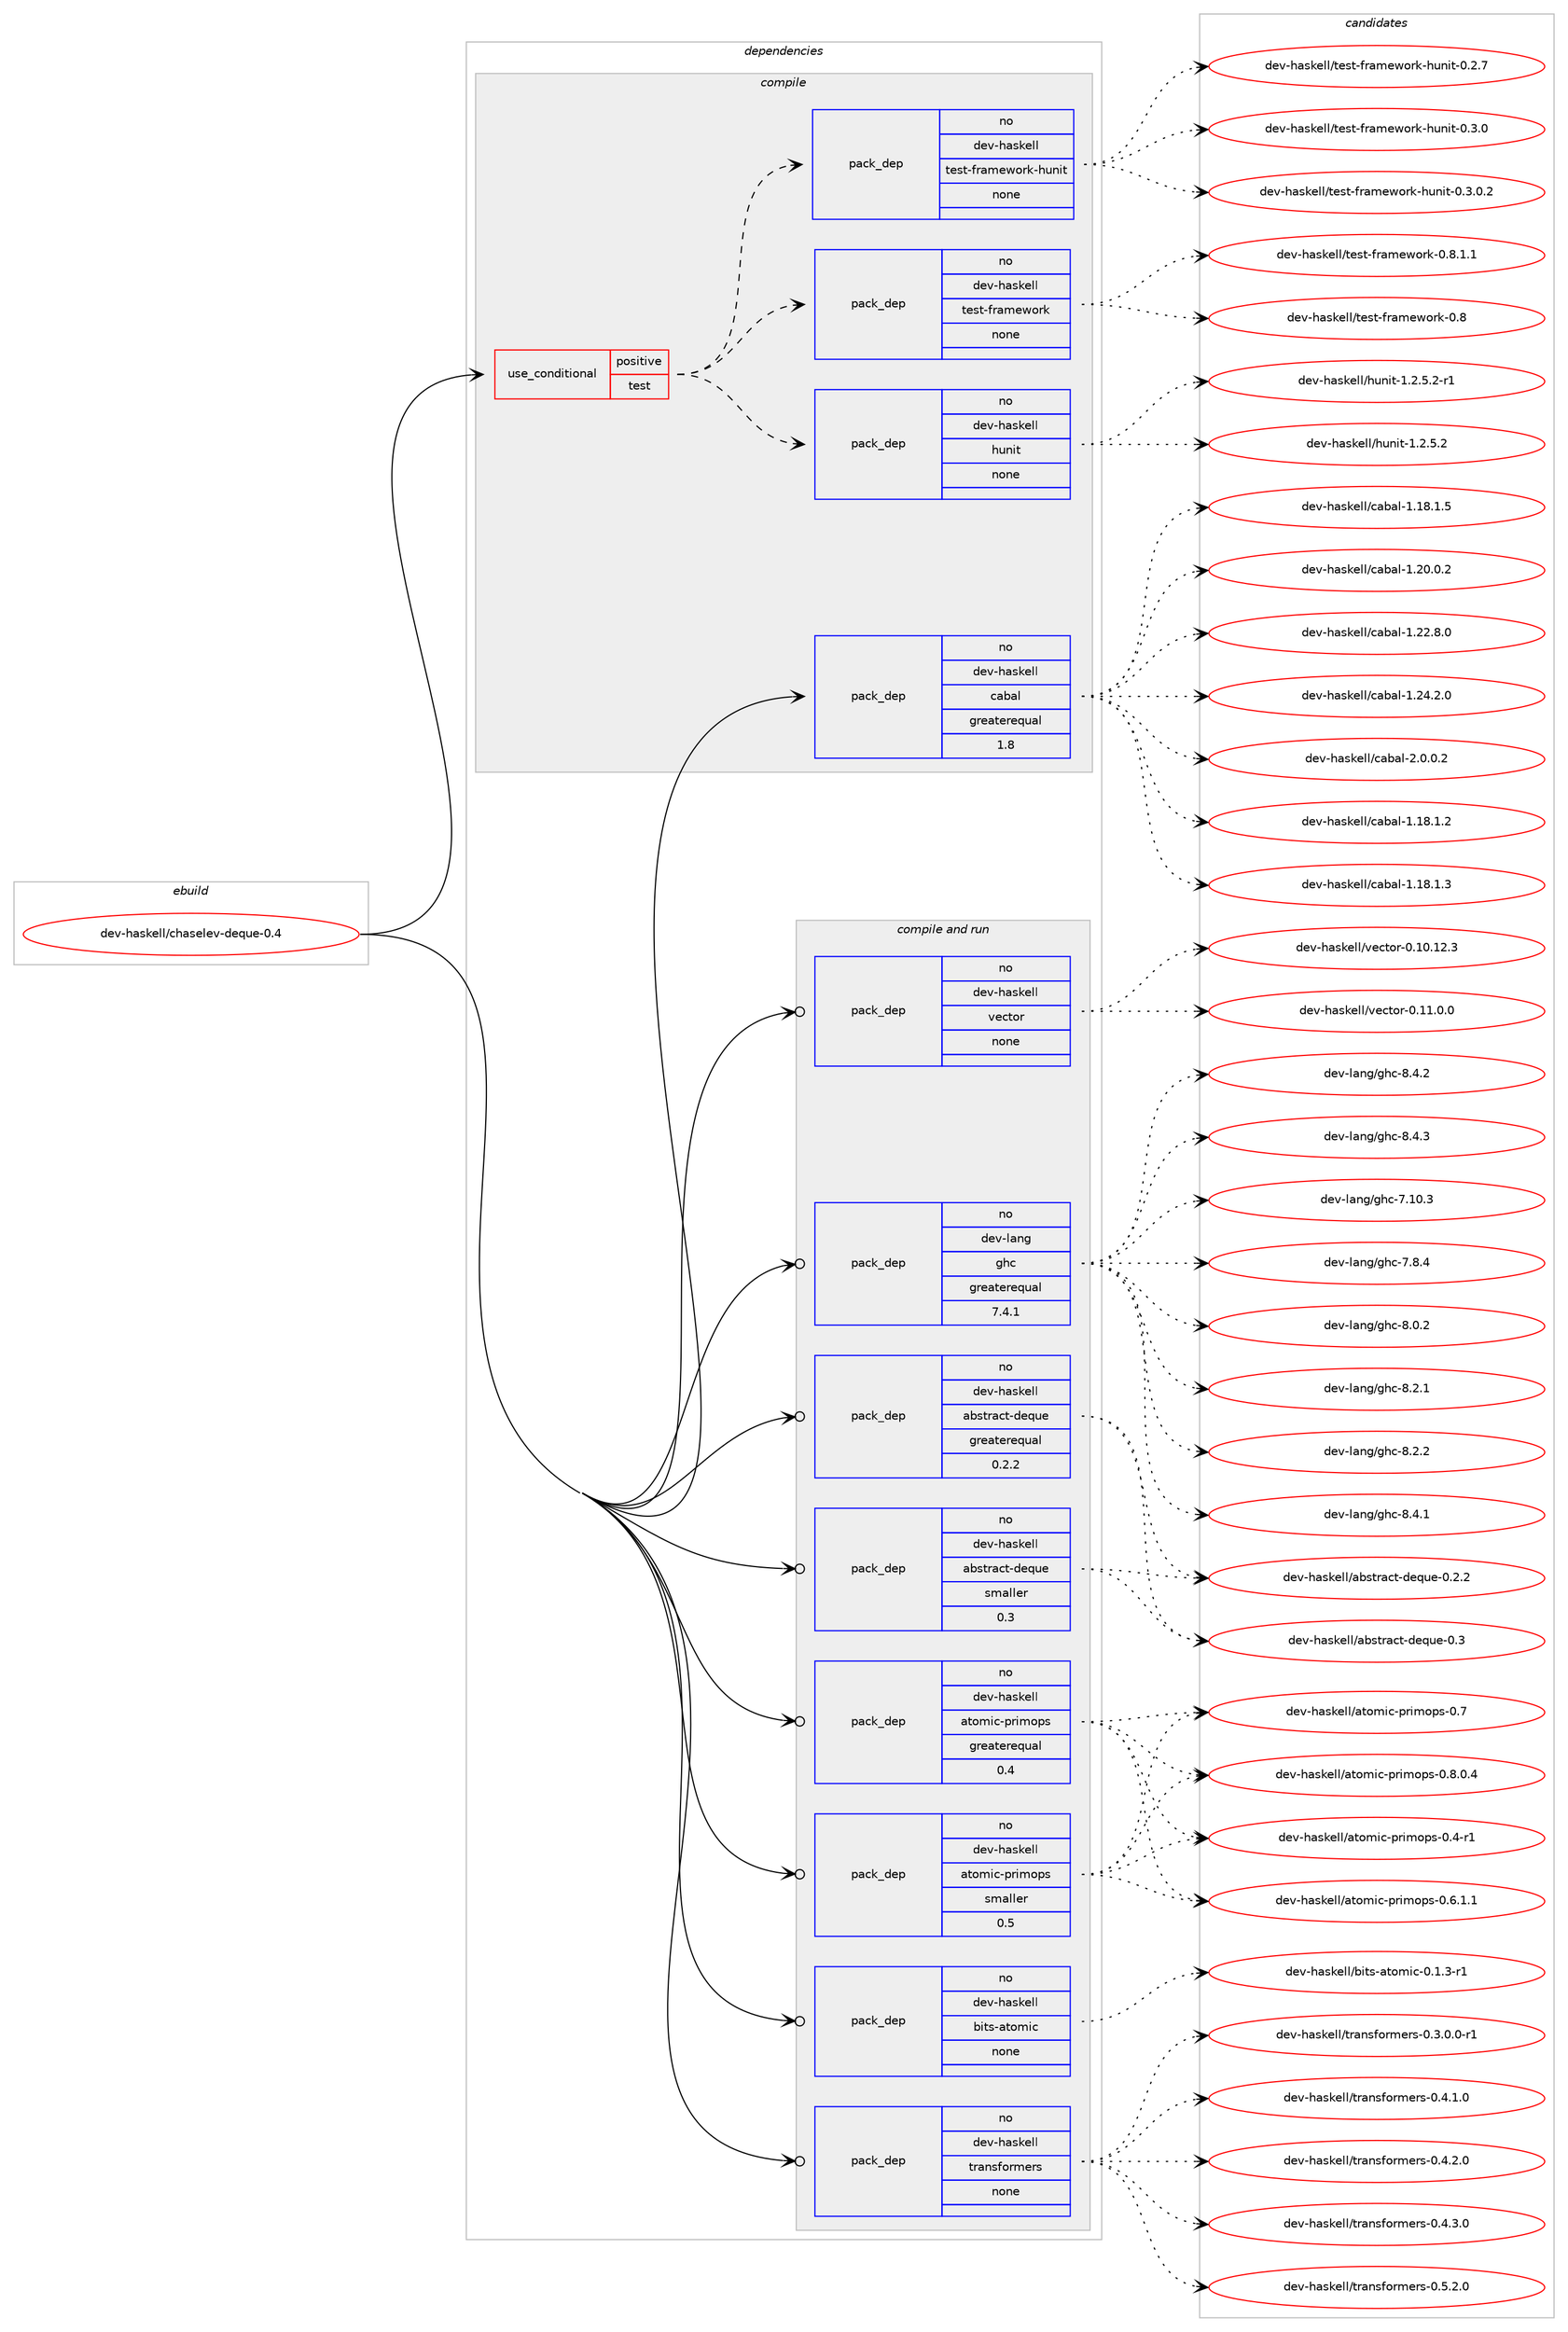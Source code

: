 digraph prolog {

# *************
# Graph options
# *************

newrank=true;
concentrate=true;
compound=true;
graph [rankdir=LR,fontname=Helvetica,fontsize=10,ranksep=1.5];#, ranksep=2.5, nodesep=0.2];
edge  [arrowhead=vee];
node  [fontname=Helvetica,fontsize=10];

# **********
# The ebuild
# **********

subgraph cluster_leftcol {
color=gray;
rank=same;
label=<<i>ebuild</i>>;
id [label="dev-haskell/chaselev-deque-0.4", color=red, width=4, href="../dev-haskell/chaselev-deque-0.4.svg"];
}

# ****************
# The dependencies
# ****************

subgraph cluster_midcol {
color=gray;
label=<<i>dependencies</i>>;
subgraph cluster_compile {
fillcolor="#eeeeee";
style=filled;
label=<<i>compile</i>>;
subgraph cond358919 {
dependency1328349 [label=<<TABLE BORDER="0" CELLBORDER="1" CELLSPACING="0" CELLPADDING="4"><TR><TD ROWSPAN="3" CELLPADDING="10">use_conditional</TD></TR><TR><TD>positive</TD></TR><TR><TD>test</TD></TR></TABLE>>, shape=none, color=red];
subgraph pack948239 {
dependency1328350 [label=<<TABLE BORDER="0" CELLBORDER="1" CELLSPACING="0" CELLPADDING="4" WIDTH="220"><TR><TD ROWSPAN="6" CELLPADDING="30">pack_dep</TD></TR><TR><TD WIDTH="110">no</TD></TR><TR><TD>dev-haskell</TD></TR><TR><TD>hunit</TD></TR><TR><TD>none</TD></TR><TR><TD></TD></TR></TABLE>>, shape=none, color=blue];
}
dependency1328349:e -> dependency1328350:w [weight=20,style="dashed",arrowhead="vee"];
subgraph pack948240 {
dependency1328351 [label=<<TABLE BORDER="0" CELLBORDER="1" CELLSPACING="0" CELLPADDING="4" WIDTH="220"><TR><TD ROWSPAN="6" CELLPADDING="30">pack_dep</TD></TR><TR><TD WIDTH="110">no</TD></TR><TR><TD>dev-haskell</TD></TR><TR><TD>test-framework</TD></TR><TR><TD>none</TD></TR><TR><TD></TD></TR></TABLE>>, shape=none, color=blue];
}
dependency1328349:e -> dependency1328351:w [weight=20,style="dashed",arrowhead="vee"];
subgraph pack948241 {
dependency1328352 [label=<<TABLE BORDER="0" CELLBORDER="1" CELLSPACING="0" CELLPADDING="4" WIDTH="220"><TR><TD ROWSPAN="6" CELLPADDING="30">pack_dep</TD></TR><TR><TD WIDTH="110">no</TD></TR><TR><TD>dev-haskell</TD></TR><TR><TD>test-framework-hunit</TD></TR><TR><TD>none</TD></TR><TR><TD></TD></TR></TABLE>>, shape=none, color=blue];
}
dependency1328349:e -> dependency1328352:w [weight=20,style="dashed",arrowhead="vee"];
}
id:e -> dependency1328349:w [weight=20,style="solid",arrowhead="vee"];
subgraph pack948242 {
dependency1328353 [label=<<TABLE BORDER="0" CELLBORDER="1" CELLSPACING="0" CELLPADDING="4" WIDTH="220"><TR><TD ROWSPAN="6" CELLPADDING="30">pack_dep</TD></TR><TR><TD WIDTH="110">no</TD></TR><TR><TD>dev-haskell</TD></TR><TR><TD>cabal</TD></TR><TR><TD>greaterequal</TD></TR><TR><TD>1.8</TD></TR></TABLE>>, shape=none, color=blue];
}
id:e -> dependency1328353:w [weight=20,style="solid",arrowhead="vee"];
}
subgraph cluster_compileandrun {
fillcolor="#eeeeee";
style=filled;
label=<<i>compile and run</i>>;
subgraph pack948243 {
dependency1328354 [label=<<TABLE BORDER="0" CELLBORDER="1" CELLSPACING="0" CELLPADDING="4" WIDTH="220"><TR><TD ROWSPAN="6" CELLPADDING="30">pack_dep</TD></TR><TR><TD WIDTH="110">no</TD></TR><TR><TD>dev-haskell</TD></TR><TR><TD>abstract-deque</TD></TR><TR><TD>greaterequal</TD></TR><TR><TD>0.2.2</TD></TR></TABLE>>, shape=none, color=blue];
}
id:e -> dependency1328354:w [weight=20,style="solid",arrowhead="odotvee"];
subgraph pack948244 {
dependency1328355 [label=<<TABLE BORDER="0" CELLBORDER="1" CELLSPACING="0" CELLPADDING="4" WIDTH="220"><TR><TD ROWSPAN="6" CELLPADDING="30">pack_dep</TD></TR><TR><TD WIDTH="110">no</TD></TR><TR><TD>dev-haskell</TD></TR><TR><TD>abstract-deque</TD></TR><TR><TD>smaller</TD></TR><TR><TD>0.3</TD></TR></TABLE>>, shape=none, color=blue];
}
id:e -> dependency1328355:w [weight=20,style="solid",arrowhead="odotvee"];
subgraph pack948245 {
dependency1328356 [label=<<TABLE BORDER="0" CELLBORDER="1" CELLSPACING="0" CELLPADDING="4" WIDTH="220"><TR><TD ROWSPAN="6" CELLPADDING="30">pack_dep</TD></TR><TR><TD WIDTH="110">no</TD></TR><TR><TD>dev-haskell</TD></TR><TR><TD>atomic-primops</TD></TR><TR><TD>greaterequal</TD></TR><TR><TD>0.4</TD></TR></TABLE>>, shape=none, color=blue];
}
id:e -> dependency1328356:w [weight=20,style="solid",arrowhead="odotvee"];
subgraph pack948246 {
dependency1328357 [label=<<TABLE BORDER="0" CELLBORDER="1" CELLSPACING="0" CELLPADDING="4" WIDTH="220"><TR><TD ROWSPAN="6" CELLPADDING="30">pack_dep</TD></TR><TR><TD WIDTH="110">no</TD></TR><TR><TD>dev-haskell</TD></TR><TR><TD>atomic-primops</TD></TR><TR><TD>smaller</TD></TR><TR><TD>0.5</TD></TR></TABLE>>, shape=none, color=blue];
}
id:e -> dependency1328357:w [weight=20,style="solid",arrowhead="odotvee"];
subgraph pack948247 {
dependency1328358 [label=<<TABLE BORDER="0" CELLBORDER="1" CELLSPACING="0" CELLPADDING="4" WIDTH="220"><TR><TD ROWSPAN="6" CELLPADDING="30">pack_dep</TD></TR><TR><TD WIDTH="110">no</TD></TR><TR><TD>dev-haskell</TD></TR><TR><TD>bits-atomic</TD></TR><TR><TD>none</TD></TR><TR><TD></TD></TR></TABLE>>, shape=none, color=blue];
}
id:e -> dependency1328358:w [weight=20,style="solid",arrowhead="odotvee"];
subgraph pack948248 {
dependency1328359 [label=<<TABLE BORDER="0" CELLBORDER="1" CELLSPACING="0" CELLPADDING="4" WIDTH="220"><TR><TD ROWSPAN="6" CELLPADDING="30">pack_dep</TD></TR><TR><TD WIDTH="110">no</TD></TR><TR><TD>dev-haskell</TD></TR><TR><TD>transformers</TD></TR><TR><TD>none</TD></TR><TR><TD></TD></TR></TABLE>>, shape=none, color=blue];
}
id:e -> dependency1328359:w [weight=20,style="solid",arrowhead="odotvee"];
subgraph pack948249 {
dependency1328360 [label=<<TABLE BORDER="0" CELLBORDER="1" CELLSPACING="0" CELLPADDING="4" WIDTH="220"><TR><TD ROWSPAN="6" CELLPADDING="30">pack_dep</TD></TR><TR><TD WIDTH="110">no</TD></TR><TR><TD>dev-haskell</TD></TR><TR><TD>vector</TD></TR><TR><TD>none</TD></TR><TR><TD></TD></TR></TABLE>>, shape=none, color=blue];
}
id:e -> dependency1328360:w [weight=20,style="solid",arrowhead="odotvee"];
subgraph pack948250 {
dependency1328361 [label=<<TABLE BORDER="0" CELLBORDER="1" CELLSPACING="0" CELLPADDING="4" WIDTH="220"><TR><TD ROWSPAN="6" CELLPADDING="30">pack_dep</TD></TR><TR><TD WIDTH="110">no</TD></TR><TR><TD>dev-lang</TD></TR><TR><TD>ghc</TD></TR><TR><TD>greaterequal</TD></TR><TR><TD>7.4.1</TD></TR></TABLE>>, shape=none, color=blue];
}
id:e -> dependency1328361:w [weight=20,style="solid",arrowhead="odotvee"];
}
subgraph cluster_run {
fillcolor="#eeeeee";
style=filled;
label=<<i>run</i>>;
}
}

# **************
# The candidates
# **************

subgraph cluster_choices {
rank=same;
color=gray;
label=<<i>candidates</i>>;

subgraph choice948239 {
color=black;
nodesep=1;
choice1001011184510497115107101108108471041171101051164549465046534650 [label="dev-haskell/hunit-1.2.5.2", color=red, width=4,href="../dev-haskell/hunit-1.2.5.2.svg"];
choice10010111845104971151071011081084710411711010511645494650465346504511449 [label="dev-haskell/hunit-1.2.5.2-r1", color=red, width=4,href="../dev-haskell/hunit-1.2.5.2-r1.svg"];
dependency1328350:e -> choice1001011184510497115107101108108471041171101051164549465046534650:w [style=dotted,weight="100"];
dependency1328350:e -> choice10010111845104971151071011081084710411711010511645494650465346504511449:w [style=dotted,weight="100"];
}
subgraph choice948240 {
color=black;
nodesep=1;
choice100101118451049711510710110810847116101115116451021149710910111911111410745484656 [label="dev-haskell/test-framework-0.8", color=red, width=4,href="../dev-haskell/test-framework-0.8.svg"];
choice10010111845104971151071011081084711610111511645102114971091011191111141074548465646494649 [label="dev-haskell/test-framework-0.8.1.1", color=red, width=4,href="../dev-haskell/test-framework-0.8.1.1.svg"];
dependency1328351:e -> choice100101118451049711510710110810847116101115116451021149710910111911111410745484656:w [style=dotted,weight="100"];
dependency1328351:e -> choice10010111845104971151071011081084711610111511645102114971091011191111141074548465646494649:w [style=dotted,weight="100"];
}
subgraph choice948241 {
color=black;
nodesep=1;
choice100101118451049711510710110810847116101115116451021149710910111911111410745104117110105116454846504655 [label="dev-haskell/test-framework-hunit-0.2.7", color=red, width=4,href="../dev-haskell/test-framework-hunit-0.2.7.svg"];
choice100101118451049711510710110810847116101115116451021149710910111911111410745104117110105116454846514648 [label="dev-haskell/test-framework-hunit-0.3.0", color=red, width=4,href="../dev-haskell/test-framework-hunit-0.3.0.svg"];
choice1001011184510497115107101108108471161011151164510211497109101119111114107451041171101051164548465146484650 [label="dev-haskell/test-framework-hunit-0.3.0.2", color=red, width=4,href="../dev-haskell/test-framework-hunit-0.3.0.2.svg"];
dependency1328352:e -> choice100101118451049711510710110810847116101115116451021149710910111911111410745104117110105116454846504655:w [style=dotted,weight="100"];
dependency1328352:e -> choice100101118451049711510710110810847116101115116451021149710910111911111410745104117110105116454846514648:w [style=dotted,weight="100"];
dependency1328352:e -> choice1001011184510497115107101108108471161011151164510211497109101119111114107451041171101051164548465146484650:w [style=dotted,weight="100"];
}
subgraph choice948242 {
color=black;
nodesep=1;
choice10010111845104971151071011081084799979897108454946495646494650 [label="dev-haskell/cabal-1.18.1.2", color=red, width=4,href="../dev-haskell/cabal-1.18.1.2.svg"];
choice10010111845104971151071011081084799979897108454946495646494651 [label="dev-haskell/cabal-1.18.1.3", color=red, width=4,href="../dev-haskell/cabal-1.18.1.3.svg"];
choice10010111845104971151071011081084799979897108454946495646494653 [label="dev-haskell/cabal-1.18.1.5", color=red, width=4,href="../dev-haskell/cabal-1.18.1.5.svg"];
choice10010111845104971151071011081084799979897108454946504846484650 [label="dev-haskell/cabal-1.20.0.2", color=red, width=4,href="../dev-haskell/cabal-1.20.0.2.svg"];
choice10010111845104971151071011081084799979897108454946505046564648 [label="dev-haskell/cabal-1.22.8.0", color=red, width=4,href="../dev-haskell/cabal-1.22.8.0.svg"];
choice10010111845104971151071011081084799979897108454946505246504648 [label="dev-haskell/cabal-1.24.2.0", color=red, width=4,href="../dev-haskell/cabal-1.24.2.0.svg"];
choice100101118451049711510710110810847999798971084550464846484650 [label="dev-haskell/cabal-2.0.0.2", color=red, width=4,href="../dev-haskell/cabal-2.0.0.2.svg"];
dependency1328353:e -> choice10010111845104971151071011081084799979897108454946495646494650:w [style=dotted,weight="100"];
dependency1328353:e -> choice10010111845104971151071011081084799979897108454946495646494651:w [style=dotted,weight="100"];
dependency1328353:e -> choice10010111845104971151071011081084799979897108454946495646494653:w [style=dotted,weight="100"];
dependency1328353:e -> choice10010111845104971151071011081084799979897108454946504846484650:w [style=dotted,weight="100"];
dependency1328353:e -> choice10010111845104971151071011081084799979897108454946505046564648:w [style=dotted,weight="100"];
dependency1328353:e -> choice10010111845104971151071011081084799979897108454946505246504648:w [style=dotted,weight="100"];
dependency1328353:e -> choice100101118451049711510710110810847999798971084550464846484650:w [style=dotted,weight="100"];
}
subgraph choice948243 {
color=black;
nodesep=1;
choice1001011184510497115107101108108479798115116114979911645100101113117101454846504650 [label="dev-haskell/abstract-deque-0.2.2", color=red, width=4,href="../dev-haskell/abstract-deque-0.2.2.svg"];
choice100101118451049711510710110810847979811511611497991164510010111311710145484651 [label="dev-haskell/abstract-deque-0.3", color=red, width=4,href="../dev-haskell/abstract-deque-0.3.svg"];
dependency1328354:e -> choice1001011184510497115107101108108479798115116114979911645100101113117101454846504650:w [style=dotted,weight="100"];
dependency1328354:e -> choice100101118451049711510710110810847979811511611497991164510010111311710145484651:w [style=dotted,weight="100"];
}
subgraph choice948244 {
color=black;
nodesep=1;
choice1001011184510497115107101108108479798115116114979911645100101113117101454846504650 [label="dev-haskell/abstract-deque-0.2.2", color=red, width=4,href="../dev-haskell/abstract-deque-0.2.2.svg"];
choice100101118451049711510710110810847979811511611497991164510010111311710145484651 [label="dev-haskell/abstract-deque-0.3", color=red, width=4,href="../dev-haskell/abstract-deque-0.3.svg"];
dependency1328355:e -> choice1001011184510497115107101108108479798115116114979911645100101113117101454846504650:w [style=dotted,weight="100"];
dependency1328355:e -> choice100101118451049711510710110810847979811511611497991164510010111311710145484651:w [style=dotted,weight="100"];
}
subgraph choice948245 {
color=black;
nodesep=1;
choice100101118451049711510710110810847971161111091059945112114105109111112115454846524511449 [label="dev-haskell/atomic-primops-0.4-r1", color=red, width=4,href="../dev-haskell/atomic-primops-0.4-r1.svg"];
choice1001011184510497115107101108108479711611110910599451121141051091111121154548465446494649 [label="dev-haskell/atomic-primops-0.6.1.1", color=red, width=4,href="../dev-haskell/atomic-primops-0.6.1.1.svg"];
choice10010111845104971151071011081084797116111109105994511211410510911111211545484655 [label="dev-haskell/atomic-primops-0.7", color=red, width=4,href="../dev-haskell/atomic-primops-0.7.svg"];
choice1001011184510497115107101108108479711611110910599451121141051091111121154548465646484652 [label="dev-haskell/atomic-primops-0.8.0.4", color=red, width=4,href="../dev-haskell/atomic-primops-0.8.0.4.svg"];
dependency1328356:e -> choice100101118451049711510710110810847971161111091059945112114105109111112115454846524511449:w [style=dotted,weight="100"];
dependency1328356:e -> choice1001011184510497115107101108108479711611110910599451121141051091111121154548465446494649:w [style=dotted,weight="100"];
dependency1328356:e -> choice10010111845104971151071011081084797116111109105994511211410510911111211545484655:w [style=dotted,weight="100"];
dependency1328356:e -> choice1001011184510497115107101108108479711611110910599451121141051091111121154548465646484652:w [style=dotted,weight="100"];
}
subgraph choice948246 {
color=black;
nodesep=1;
choice100101118451049711510710110810847971161111091059945112114105109111112115454846524511449 [label="dev-haskell/atomic-primops-0.4-r1", color=red, width=4,href="../dev-haskell/atomic-primops-0.4-r1.svg"];
choice1001011184510497115107101108108479711611110910599451121141051091111121154548465446494649 [label="dev-haskell/atomic-primops-0.6.1.1", color=red, width=4,href="../dev-haskell/atomic-primops-0.6.1.1.svg"];
choice10010111845104971151071011081084797116111109105994511211410510911111211545484655 [label="dev-haskell/atomic-primops-0.7", color=red, width=4,href="../dev-haskell/atomic-primops-0.7.svg"];
choice1001011184510497115107101108108479711611110910599451121141051091111121154548465646484652 [label="dev-haskell/atomic-primops-0.8.0.4", color=red, width=4,href="../dev-haskell/atomic-primops-0.8.0.4.svg"];
dependency1328357:e -> choice100101118451049711510710110810847971161111091059945112114105109111112115454846524511449:w [style=dotted,weight="100"];
dependency1328357:e -> choice1001011184510497115107101108108479711611110910599451121141051091111121154548465446494649:w [style=dotted,weight="100"];
dependency1328357:e -> choice10010111845104971151071011081084797116111109105994511211410510911111211545484655:w [style=dotted,weight="100"];
dependency1328357:e -> choice1001011184510497115107101108108479711611110910599451121141051091111121154548465646484652:w [style=dotted,weight="100"];
}
subgraph choice948247 {
color=black;
nodesep=1;
choice100101118451049711510710110810847981051161154597116111109105994548464946514511449 [label="dev-haskell/bits-atomic-0.1.3-r1", color=red, width=4,href="../dev-haskell/bits-atomic-0.1.3-r1.svg"];
dependency1328358:e -> choice100101118451049711510710110810847981051161154597116111109105994548464946514511449:w [style=dotted,weight="100"];
}
subgraph choice948248 {
color=black;
nodesep=1;
choice1001011184510497115107101108108471161149711011510211111410910111411545484651464846484511449 [label="dev-haskell/transformers-0.3.0.0-r1", color=red, width=4,href="../dev-haskell/transformers-0.3.0.0-r1.svg"];
choice100101118451049711510710110810847116114971101151021111141091011141154548465246494648 [label="dev-haskell/transformers-0.4.1.0", color=red, width=4,href="../dev-haskell/transformers-0.4.1.0.svg"];
choice100101118451049711510710110810847116114971101151021111141091011141154548465246504648 [label="dev-haskell/transformers-0.4.2.0", color=red, width=4,href="../dev-haskell/transformers-0.4.2.0.svg"];
choice100101118451049711510710110810847116114971101151021111141091011141154548465246514648 [label="dev-haskell/transformers-0.4.3.0", color=red, width=4,href="../dev-haskell/transformers-0.4.3.0.svg"];
choice100101118451049711510710110810847116114971101151021111141091011141154548465346504648 [label="dev-haskell/transformers-0.5.2.0", color=red, width=4,href="../dev-haskell/transformers-0.5.2.0.svg"];
dependency1328359:e -> choice1001011184510497115107101108108471161149711011510211111410910111411545484651464846484511449:w [style=dotted,weight="100"];
dependency1328359:e -> choice100101118451049711510710110810847116114971101151021111141091011141154548465246494648:w [style=dotted,weight="100"];
dependency1328359:e -> choice100101118451049711510710110810847116114971101151021111141091011141154548465246504648:w [style=dotted,weight="100"];
dependency1328359:e -> choice100101118451049711510710110810847116114971101151021111141091011141154548465246514648:w [style=dotted,weight="100"];
dependency1328359:e -> choice100101118451049711510710110810847116114971101151021111141091011141154548465346504648:w [style=dotted,weight="100"];
}
subgraph choice948249 {
color=black;
nodesep=1;
choice1001011184510497115107101108108471181019911611111445484649484649504651 [label="dev-haskell/vector-0.10.12.3", color=red, width=4,href="../dev-haskell/vector-0.10.12.3.svg"];
choice10010111845104971151071011081084711810199116111114454846494946484648 [label="dev-haskell/vector-0.11.0.0", color=red, width=4,href="../dev-haskell/vector-0.11.0.0.svg"];
dependency1328360:e -> choice1001011184510497115107101108108471181019911611111445484649484649504651:w [style=dotted,weight="100"];
dependency1328360:e -> choice10010111845104971151071011081084711810199116111114454846494946484648:w [style=dotted,weight="100"];
}
subgraph choice948250 {
color=black;
nodesep=1;
choice1001011184510897110103471031049945554649484651 [label="dev-lang/ghc-7.10.3", color=red, width=4,href="../dev-lang/ghc-7.10.3.svg"];
choice10010111845108971101034710310499455546564652 [label="dev-lang/ghc-7.8.4", color=red, width=4,href="../dev-lang/ghc-7.8.4.svg"];
choice10010111845108971101034710310499455646484650 [label="dev-lang/ghc-8.0.2", color=red, width=4,href="../dev-lang/ghc-8.0.2.svg"];
choice10010111845108971101034710310499455646504649 [label="dev-lang/ghc-8.2.1", color=red, width=4,href="../dev-lang/ghc-8.2.1.svg"];
choice10010111845108971101034710310499455646504650 [label="dev-lang/ghc-8.2.2", color=red, width=4,href="../dev-lang/ghc-8.2.2.svg"];
choice10010111845108971101034710310499455646524649 [label="dev-lang/ghc-8.4.1", color=red, width=4,href="../dev-lang/ghc-8.4.1.svg"];
choice10010111845108971101034710310499455646524650 [label="dev-lang/ghc-8.4.2", color=red, width=4,href="../dev-lang/ghc-8.4.2.svg"];
choice10010111845108971101034710310499455646524651 [label="dev-lang/ghc-8.4.3", color=red, width=4,href="../dev-lang/ghc-8.4.3.svg"];
dependency1328361:e -> choice1001011184510897110103471031049945554649484651:w [style=dotted,weight="100"];
dependency1328361:e -> choice10010111845108971101034710310499455546564652:w [style=dotted,weight="100"];
dependency1328361:e -> choice10010111845108971101034710310499455646484650:w [style=dotted,weight="100"];
dependency1328361:e -> choice10010111845108971101034710310499455646504649:w [style=dotted,weight="100"];
dependency1328361:e -> choice10010111845108971101034710310499455646504650:w [style=dotted,weight="100"];
dependency1328361:e -> choice10010111845108971101034710310499455646524649:w [style=dotted,weight="100"];
dependency1328361:e -> choice10010111845108971101034710310499455646524650:w [style=dotted,weight="100"];
dependency1328361:e -> choice10010111845108971101034710310499455646524651:w [style=dotted,weight="100"];
}
}

}
